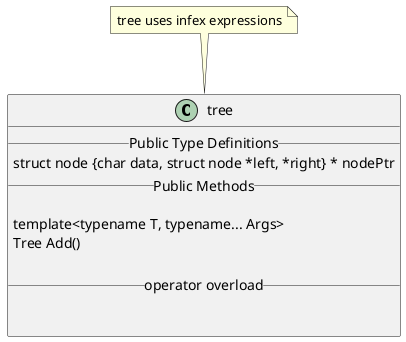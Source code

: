@startuml

class tree {
  __Public Type Definitions__
  struct node {char data, struct node *left, *right} * nodePtr
  __Public Methods__
  
  template<typename T, typename... Args>
  Tree Add()

  __operator overload__


}

note top of tree
  tree uses infex expressions
end note

@enduml